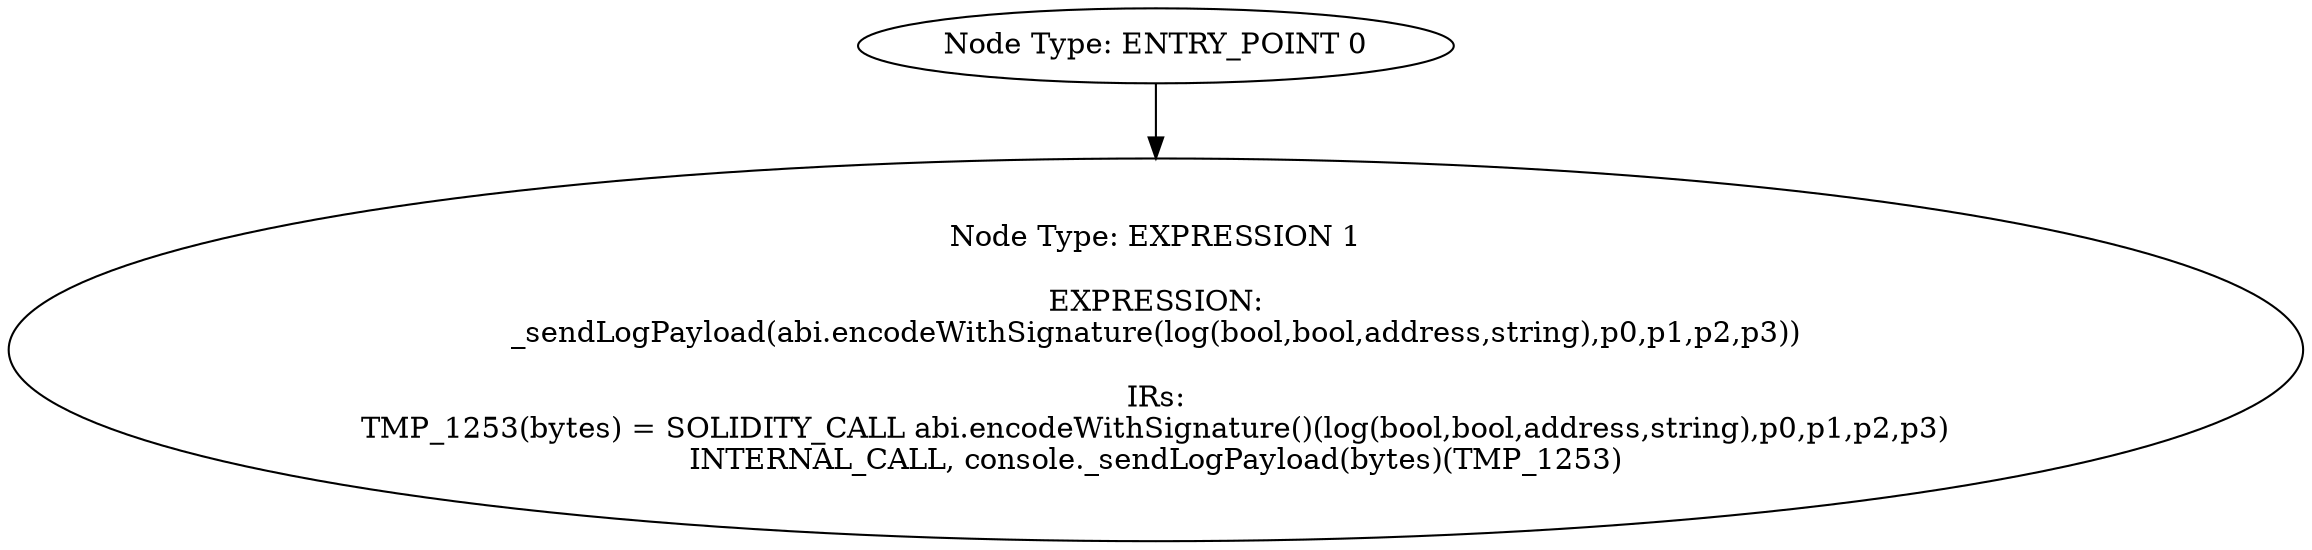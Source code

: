 digraph{
0[label="Node Type: ENTRY_POINT 0
"];
0->1;
1[label="Node Type: EXPRESSION 1

EXPRESSION:
_sendLogPayload(abi.encodeWithSignature(log(bool,bool,address,string),p0,p1,p2,p3))

IRs:
TMP_1253(bytes) = SOLIDITY_CALL abi.encodeWithSignature()(log(bool,bool,address,string),p0,p1,p2,p3)
INTERNAL_CALL, console._sendLogPayload(bytes)(TMP_1253)"];
}
